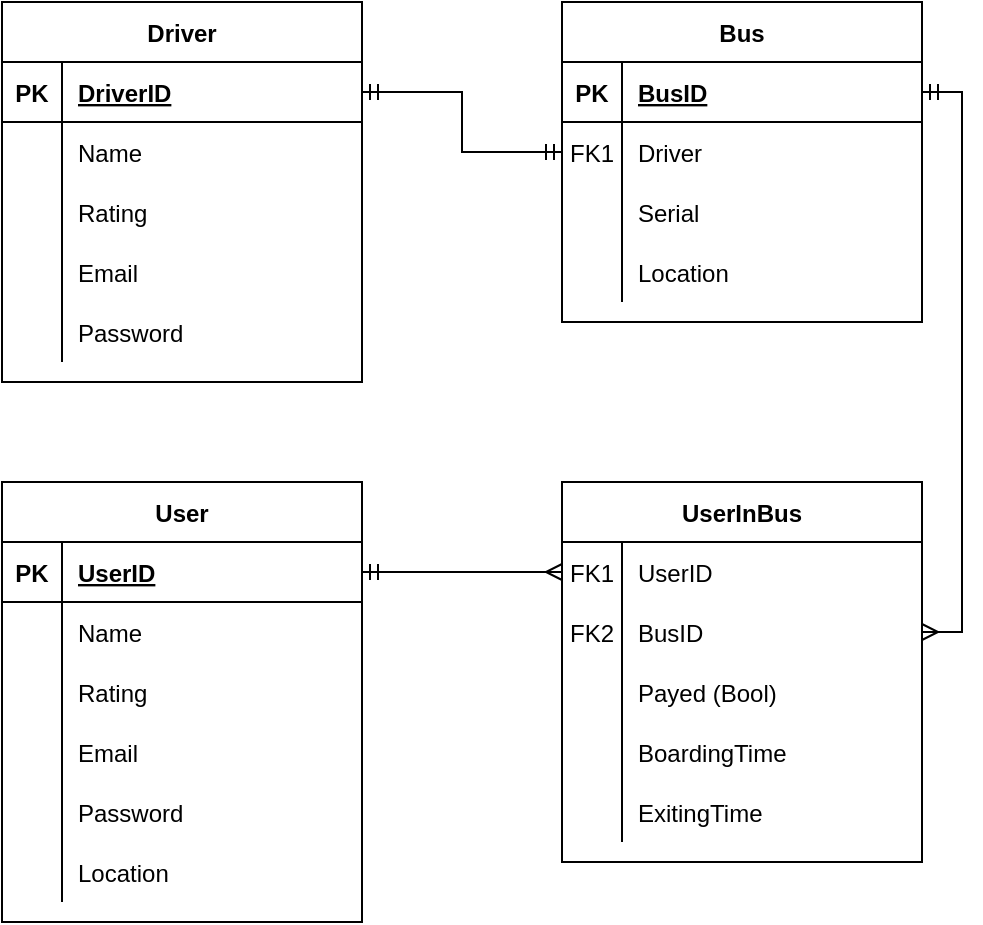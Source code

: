 <mxfile version="14.6.9" type="github">
  <diagram id="R2lEEEUBdFMjLlhIrx00" name="Page-1">
    <mxGraphModel dx="1038" dy="588" grid="1" gridSize="10" guides="1" tooltips="1" connect="1" arrows="1" fold="1" page="1" pageScale="1" pageWidth="850" pageHeight="1100" math="0" shadow="0" extFonts="Permanent Marker^https://fonts.googleapis.com/css?family=Permanent+Marker">
      <root>
        <mxCell id="0" />
        <mxCell id="1" parent="0" />
        <mxCell id="In0uRZwILYeZe1-jtkHv-1" value="User" style="shape=table;startSize=30;container=1;collapsible=1;childLayout=tableLayout;fixedRows=1;rowLines=0;fontStyle=1;align=center;resizeLast=1;" vertex="1" parent="1">
          <mxGeometry x="80" y="320" width="180" height="220" as="geometry" />
        </mxCell>
        <mxCell id="In0uRZwILYeZe1-jtkHv-2" value="" style="shape=partialRectangle;collapsible=0;dropTarget=0;pointerEvents=0;fillColor=none;top=0;left=0;bottom=1;right=0;points=[[0,0.5],[1,0.5]];portConstraint=eastwest;" vertex="1" parent="In0uRZwILYeZe1-jtkHv-1">
          <mxGeometry y="30" width="180" height="30" as="geometry" />
        </mxCell>
        <mxCell id="In0uRZwILYeZe1-jtkHv-3" value="PK" style="shape=partialRectangle;connectable=0;fillColor=none;top=0;left=0;bottom=0;right=0;fontStyle=1;overflow=hidden;" vertex="1" parent="In0uRZwILYeZe1-jtkHv-2">
          <mxGeometry width="30" height="30" as="geometry" />
        </mxCell>
        <mxCell id="In0uRZwILYeZe1-jtkHv-4" value="UserID" style="shape=partialRectangle;connectable=0;fillColor=none;top=0;left=0;bottom=0;right=0;align=left;spacingLeft=6;fontStyle=5;overflow=hidden;" vertex="1" parent="In0uRZwILYeZe1-jtkHv-2">
          <mxGeometry x="30" width="150" height="30" as="geometry" />
        </mxCell>
        <mxCell id="In0uRZwILYeZe1-jtkHv-5" value="" style="shape=partialRectangle;collapsible=0;dropTarget=0;pointerEvents=0;fillColor=none;top=0;left=0;bottom=0;right=0;points=[[0,0.5],[1,0.5]];portConstraint=eastwest;" vertex="1" parent="In0uRZwILYeZe1-jtkHv-1">
          <mxGeometry y="60" width="180" height="30" as="geometry" />
        </mxCell>
        <mxCell id="In0uRZwILYeZe1-jtkHv-6" value="" style="shape=partialRectangle;connectable=0;fillColor=none;top=0;left=0;bottom=0;right=0;editable=1;overflow=hidden;" vertex="1" parent="In0uRZwILYeZe1-jtkHv-5">
          <mxGeometry width="30" height="30" as="geometry" />
        </mxCell>
        <mxCell id="In0uRZwILYeZe1-jtkHv-7" value="Name" style="shape=partialRectangle;connectable=0;fillColor=none;top=0;left=0;bottom=0;right=0;align=left;spacingLeft=6;overflow=hidden;" vertex="1" parent="In0uRZwILYeZe1-jtkHv-5">
          <mxGeometry x="30" width="150" height="30" as="geometry" />
        </mxCell>
        <mxCell id="In0uRZwILYeZe1-jtkHv-8" value="" style="shape=partialRectangle;collapsible=0;dropTarget=0;pointerEvents=0;fillColor=none;top=0;left=0;bottom=0;right=0;points=[[0,0.5],[1,0.5]];portConstraint=eastwest;" vertex="1" parent="In0uRZwILYeZe1-jtkHv-1">
          <mxGeometry y="90" width="180" height="30" as="geometry" />
        </mxCell>
        <mxCell id="In0uRZwILYeZe1-jtkHv-9" value="" style="shape=partialRectangle;connectable=0;fillColor=none;top=0;left=0;bottom=0;right=0;editable=1;overflow=hidden;" vertex="1" parent="In0uRZwILYeZe1-jtkHv-8">
          <mxGeometry width="30" height="30" as="geometry" />
        </mxCell>
        <mxCell id="In0uRZwILYeZe1-jtkHv-10" value="Rating" style="shape=partialRectangle;connectable=0;fillColor=none;top=0;left=0;bottom=0;right=0;align=left;spacingLeft=6;overflow=hidden;" vertex="1" parent="In0uRZwILYeZe1-jtkHv-8">
          <mxGeometry x="30" width="150" height="30" as="geometry" />
        </mxCell>
        <mxCell id="In0uRZwILYeZe1-jtkHv-11" value="" style="shape=partialRectangle;collapsible=0;dropTarget=0;pointerEvents=0;fillColor=none;top=0;left=0;bottom=0;right=0;points=[[0,0.5],[1,0.5]];portConstraint=eastwest;" vertex="1" parent="In0uRZwILYeZe1-jtkHv-1">
          <mxGeometry y="120" width="180" height="30" as="geometry" />
        </mxCell>
        <mxCell id="In0uRZwILYeZe1-jtkHv-12" value="" style="shape=partialRectangle;connectable=0;fillColor=none;top=0;left=0;bottom=0;right=0;editable=1;overflow=hidden;" vertex="1" parent="In0uRZwILYeZe1-jtkHv-11">
          <mxGeometry width="30" height="30" as="geometry" />
        </mxCell>
        <mxCell id="In0uRZwILYeZe1-jtkHv-13" value="Email" style="shape=partialRectangle;connectable=0;fillColor=none;top=0;left=0;bottom=0;right=0;align=left;spacingLeft=6;overflow=hidden;" vertex="1" parent="In0uRZwILYeZe1-jtkHv-11">
          <mxGeometry x="30" width="150" height="30" as="geometry" />
        </mxCell>
        <mxCell id="In0uRZwILYeZe1-jtkHv-20" style="shape=partialRectangle;collapsible=0;dropTarget=0;pointerEvents=0;fillColor=none;top=0;left=0;bottom=0;right=0;points=[[0,0.5],[1,0.5]];portConstraint=eastwest;" vertex="1" parent="In0uRZwILYeZe1-jtkHv-1">
          <mxGeometry y="150" width="180" height="30" as="geometry" />
        </mxCell>
        <mxCell id="In0uRZwILYeZe1-jtkHv-21" style="shape=partialRectangle;connectable=0;fillColor=none;top=0;left=0;bottom=0;right=0;editable=1;overflow=hidden;" vertex="1" parent="In0uRZwILYeZe1-jtkHv-20">
          <mxGeometry width="30" height="30" as="geometry" />
        </mxCell>
        <mxCell id="In0uRZwILYeZe1-jtkHv-22" value="Password" style="shape=partialRectangle;connectable=0;fillColor=none;top=0;left=0;bottom=0;right=0;align=left;spacingLeft=6;overflow=hidden;" vertex="1" parent="In0uRZwILYeZe1-jtkHv-20">
          <mxGeometry x="30" width="150" height="30" as="geometry" />
        </mxCell>
        <mxCell id="In0uRZwILYeZe1-jtkHv-86" style="shape=partialRectangle;collapsible=0;dropTarget=0;pointerEvents=0;fillColor=none;top=0;left=0;bottom=0;right=0;points=[[0,0.5],[1,0.5]];portConstraint=eastwest;" vertex="1" parent="In0uRZwILYeZe1-jtkHv-1">
          <mxGeometry y="180" width="180" height="30" as="geometry" />
        </mxCell>
        <mxCell id="In0uRZwILYeZe1-jtkHv-87" style="shape=partialRectangle;connectable=0;fillColor=none;top=0;left=0;bottom=0;right=0;editable=1;overflow=hidden;" vertex="1" parent="In0uRZwILYeZe1-jtkHv-86">
          <mxGeometry width="30" height="30" as="geometry" />
        </mxCell>
        <mxCell id="In0uRZwILYeZe1-jtkHv-88" value="Location" style="shape=partialRectangle;connectable=0;fillColor=none;top=0;left=0;bottom=0;right=0;align=left;spacingLeft=6;overflow=hidden;" vertex="1" parent="In0uRZwILYeZe1-jtkHv-86">
          <mxGeometry x="30" width="150" height="30" as="geometry" />
        </mxCell>
        <mxCell id="In0uRZwILYeZe1-jtkHv-23" value="Driver" style="shape=table;startSize=30;container=1;collapsible=1;childLayout=tableLayout;fixedRows=1;rowLines=0;fontStyle=1;align=center;resizeLast=1;" vertex="1" parent="1">
          <mxGeometry x="80" y="80" width="180" height="190" as="geometry" />
        </mxCell>
        <mxCell id="In0uRZwILYeZe1-jtkHv-24" value="" style="shape=partialRectangle;collapsible=0;dropTarget=0;pointerEvents=0;fillColor=none;top=0;left=0;bottom=1;right=0;points=[[0,0.5],[1,0.5]];portConstraint=eastwest;" vertex="1" parent="In0uRZwILYeZe1-jtkHv-23">
          <mxGeometry y="30" width="180" height="30" as="geometry" />
        </mxCell>
        <mxCell id="In0uRZwILYeZe1-jtkHv-25" value="PK" style="shape=partialRectangle;connectable=0;fillColor=none;top=0;left=0;bottom=0;right=0;fontStyle=1;overflow=hidden;" vertex="1" parent="In0uRZwILYeZe1-jtkHv-24">
          <mxGeometry width="30" height="30" as="geometry" />
        </mxCell>
        <mxCell id="In0uRZwILYeZe1-jtkHv-26" value="DriverID" style="shape=partialRectangle;connectable=0;fillColor=none;top=0;left=0;bottom=0;right=0;align=left;spacingLeft=6;fontStyle=5;overflow=hidden;" vertex="1" parent="In0uRZwILYeZe1-jtkHv-24">
          <mxGeometry x="30" width="150" height="30" as="geometry" />
        </mxCell>
        <mxCell id="In0uRZwILYeZe1-jtkHv-27" value="" style="shape=partialRectangle;collapsible=0;dropTarget=0;pointerEvents=0;fillColor=none;top=0;left=0;bottom=0;right=0;points=[[0,0.5],[1,0.5]];portConstraint=eastwest;" vertex="1" parent="In0uRZwILYeZe1-jtkHv-23">
          <mxGeometry y="60" width="180" height="30" as="geometry" />
        </mxCell>
        <mxCell id="In0uRZwILYeZe1-jtkHv-28" value="" style="shape=partialRectangle;connectable=0;fillColor=none;top=0;left=0;bottom=0;right=0;editable=1;overflow=hidden;" vertex="1" parent="In0uRZwILYeZe1-jtkHv-27">
          <mxGeometry width="30" height="30" as="geometry" />
        </mxCell>
        <mxCell id="In0uRZwILYeZe1-jtkHv-29" value="Name" style="shape=partialRectangle;connectable=0;fillColor=none;top=0;left=0;bottom=0;right=0;align=left;spacingLeft=6;overflow=hidden;" vertex="1" parent="In0uRZwILYeZe1-jtkHv-27">
          <mxGeometry x="30" width="150" height="30" as="geometry" />
        </mxCell>
        <mxCell id="In0uRZwILYeZe1-jtkHv-30" value="" style="shape=partialRectangle;collapsible=0;dropTarget=0;pointerEvents=0;fillColor=none;top=0;left=0;bottom=0;right=0;points=[[0,0.5],[1,0.5]];portConstraint=eastwest;" vertex="1" parent="In0uRZwILYeZe1-jtkHv-23">
          <mxGeometry y="90" width="180" height="30" as="geometry" />
        </mxCell>
        <mxCell id="In0uRZwILYeZe1-jtkHv-31" value="" style="shape=partialRectangle;connectable=0;fillColor=none;top=0;left=0;bottom=0;right=0;editable=1;overflow=hidden;" vertex="1" parent="In0uRZwILYeZe1-jtkHv-30">
          <mxGeometry width="30" height="30" as="geometry" />
        </mxCell>
        <mxCell id="In0uRZwILYeZe1-jtkHv-32" value="Rating" style="shape=partialRectangle;connectable=0;fillColor=none;top=0;left=0;bottom=0;right=0;align=left;spacingLeft=6;overflow=hidden;" vertex="1" parent="In0uRZwILYeZe1-jtkHv-30">
          <mxGeometry x="30" width="150" height="30" as="geometry" />
        </mxCell>
        <mxCell id="In0uRZwILYeZe1-jtkHv-33" value="" style="shape=partialRectangle;collapsible=0;dropTarget=0;pointerEvents=0;fillColor=none;top=0;left=0;bottom=0;right=0;points=[[0,0.5],[1,0.5]];portConstraint=eastwest;" vertex="1" parent="In0uRZwILYeZe1-jtkHv-23">
          <mxGeometry y="120" width="180" height="30" as="geometry" />
        </mxCell>
        <mxCell id="In0uRZwILYeZe1-jtkHv-34" value="" style="shape=partialRectangle;connectable=0;fillColor=none;top=0;left=0;bottom=0;right=0;editable=1;overflow=hidden;" vertex="1" parent="In0uRZwILYeZe1-jtkHv-33">
          <mxGeometry width="30" height="30" as="geometry" />
        </mxCell>
        <mxCell id="In0uRZwILYeZe1-jtkHv-35" value="Email" style="shape=partialRectangle;connectable=0;fillColor=none;top=0;left=0;bottom=0;right=0;align=left;spacingLeft=6;overflow=hidden;" vertex="1" parent="In0uRZwILYeZe1-jtkHv-33">
          <mxGeometry x="30" width="150" height="30" as="geometry" />
        </mxCell>
        <mxCell id="In0uRZwILYeZe1-jtkHv-36" style="shape=partialRectangle;collapsible=0;dropTarget=0;pointerEvents=0;fillColor=none;top=0;left=0;bottom=0;right=0;points=[[0,0.5],[1,0.5]];portConstraint=eastwest;" vertex="1" parent="In0uRZwILYeZe1-jtkHv-23">
          <mxGeometry y="150" width="180" height="30" as="geometry" />
        </mxCell>
        <mxCell id="In0uRZwILYeZe1-jtkHv-37" style="shape=partialRectangle;connectable=0;fillColor=none;top=0;left=0;bottom=0;right=0;editable=1;overflow=hidden;" vertex="1" parent="In0uRZwILYeZe1-jtkHv-36">
          <mxGeometry width="30" height="30" as="geometry" />
        </mxCell>
        <mxCell id="In0uRZwILYeZe1-jtkHv-38" value="Password" style="shape=partialRectangle;connectable=0;fillColor=none;top=0;left=0;bottom=0;right=0;align=left;spacingLeft=6;overflow=hidden;" vertex="1" parent="In0uRZwILYeZe1-jtkHv-36">
          <mxGeometry x="30" width="150" height="30" as="geometry" />
        </mxCell>
        <mxCell id="In0uRZwILYeZe1-jtkHv-39" value="Bus" style="shape=table;startSize=30;container=1;collapsible=1;childLayout=tableLayout;fixedRows=1;rowLines=0;fontStyle=1;align=center;resizeLast=1;" vertex="1" parent="1">
          <mxGeometry x="360" y="80" width="180" height="160" as="geometry">
            <mxRectangle x="360" y="80" width="50" height="30" as="alternateBounds" />
          </mxGeometry>
        </mxCell>
        <mxCell id="In0uRZwILYeZe1-jtkHv-40" value="" style="shape=partialRectangle;collapsible=0;dropTarget=0;pointerEvents=0;fillColor=none;top=0;left=0;bottom=1;right=0;points=[[0,0.5],[1,0.5]];portConstraint=eastwest;" vertex="1" parent="In0uRZwILYeZe1-jtkHv-39">
          <mxGeometry y="30" width="180" height="30" as="geometry" />
        </mxCell>
        <mxCell id="In0uRZwILYeZe1-jtkHv-41" value="PK" style="shape=partialRectangle;connectable=0;fillColor=none;top=0;left=0;bottom=0;right=0;fontStyle=1;overflow=hidden;" vertex="1" parent="In0uRZwILYeZe1-jtkHv-40">
          <mxGeometry width="30" height="30" as="geometry" />
        </mxCell>
        <mxCell id="In0uRZwILYeZe1-jtkHv-42" value="BusID" style="shape=partialRectangle;connectable=0;fillColor=none;top=0;left=0;bottom=0;right=0;align=left;spacingLeft=6;fontStyle=5;overflow=hidden;" vertex="1" parent="In0uRZwILYeZe1-jtkHv-40">
          <mxGeometry x="30" width="150" height="30" as="geometry" />
        </mxCell>
        <mxCell id="In0uRZwILYeZe1-jtkHv-46" value="" style="shape=partialRectangle;collapsible=0;dropTarget=0;pointerEvents=0;fillColor=none;top=0;left=0;bottom=0;right=0;points=[[0,0.5],[1,0.5]];portConstraint=eastwest;" vertex="1" parent="In0uRZwILYeZe1-jtkHv-39">
          <mxGeometry y="60" width="180" height="30" as="geometry" />
        </mxCell>
        <mxCell id="In0uRZwILYeZe1-jtkHv-47" value="FK1" style="shape=partialRectangle;connectable=0;fillColor=none;top=0;left=0;bottom=0;right=0;editable=1;overflow=hidden;" vertex="1" parent="In0uRZwILYeZe1-jtkHv-46">
          <mxGeometry width="30" height="30" as="geometry" />
        </mxCell>
        <mxCell id="In0uRZwILYeZe1-jtkHv-48" value="Driver" style="shape=partialRectangle;connectable=0;fillColor=none;top=0;left=0;bottom=0;right=0;align=left;spacingLeft=6;overflow=hidden;" vertex="1" parent="In0uRZwILYeZe1-jtkHv-46">
          <mxGeometry x="30" width="150" height="30" as="geometry" />
        </mxCell>
        <mxCell id="In0uRZwILYeZe1-jtkHv-43" value="" style="shape=partialRectangle;collapsible=0;dropTarget=0;pointerEvents=0;fillColor=none;top=0;left=0;bottom=0;right=0;points=[[0,0.5],[1,0.5]];portConstraint=eastwest;" vertex="1" parent="In0uRZwILYeZe1-jtkHv-39">
          <mxGeometry y="90" width="180" height="30" as="geometry" />
        </mxCell>
        <mxCell id="In0uRZwILYeZe1-jtkHv-44" value="" style="shape=partialRectangle;connectable=0;fillColor=none;top=0;left=0;bottom=0;right=0;editable=1;overflow=hidden;" vertex="1" parent="In0uRZwILYeZe1-jtkHv-43">
          <mxGeometry width="30" height="30" as="geometry" />
        </mxCell>
        <mxCell id="In0uRZwILYeZe1-jtkHv-45" value="Serial" style="shape=partialRectangle;connectable=0;fillColor=none;top=0;left=0;bottom=0;right=0;align=left;spacingLeft=6;overflow=hidden;" vertex="1" parent="In0uRZwILYeZe1-jtkHv-43">
          <mxGeometry x="30" width="150" height="30" as="geometry" />
        </mxCell>
        <mxCell id="In0uRZwILYeZe1-jtkHv-83" style="shape=partialRectangle;collapsible=0;dropTarget=0;pointerEvents=0;fillColor=none;top=0;left=0;bottom=0;right=0;points=[[0,0.5],[1,0.5]];portConstraint=eastwest;" vertex="1" parent="In0uRZwILYeZe1-jtkHv-39">
          <mxGeometry y="120" width="180" height="30" as="geometry" />
        </mxCell>
        <mxCell id="In0uRZwILYeZe1-jtkHv-84" style="shape=partialRectangle;connectable=0;fillColor=none;top=0;left=0;bottom=0;right=0;editable=1;overflow=hidden;" vertex="1" parent="In0uRZwILYeZe1-jtkHv-83">
          <mxGeometry width="30" height="30" as="geometry" />
        </mxCell>
        <mxCell id="In0uRZwILYeZe1-jtkHv-85" value="Location" style="shape=partialRectangle;connectable=0;fillColor=none;top=0;left=0;bottom=0;right=0;align=left;spacingLeft=6;overflow=hidden;" vertex="1" parent="In0uRZwILYeZe1-jtkHv-83">
          <mxGeometry x="30" width="150" height="30" as="geometry" />
        </mxCell>
        <mxCell id="In0uRZwILYeZe1-jtkHv-52" style="rounded=0;orthogonalLoop=1;jettySize=auto;html=1;exitX=0;exitY=0.5;exitDx=0;exitDy=0;entryX=1;entryY=0.5;entryDx=0;entryDy=0;edgeStyle=orthogonalEdgeStyle;endArrow=ERmandOne;endFill=0;startArrow=ERmandOne;startFill=0;" edge="1" parent="1" source="In0uRZwILYeZe1-jtkHv-46" target="In0uRZwILYeZe1-jtkHv-24">
          <mxGeometry relative="1" as="geometry" />
        </mxCell>
        <mxCell id="In0uRZwILYeZe1-jtkHv-59" value="UserInBus" style="shape=table;startSize=30;container=1;collapsible=1;childLayout=tableLayout;fixedRows=1;rowLines=0;fontStyle=1;align=center;resizeLast=1;" vertex="1" parent="1">
          <mxGeometry x="360" y="320" width="180" height="190" as="geometry" />
        </mxCell>
        <mxCell id="In0uRZwILYeZe1-jtkHv-63" value="" style="shape=partialRectangle;collapsible=0;dropTarget=0;pointerEvents=0;fillColor=none;top=0;left=0;bottom=0;right=0;points=[[0,0.5],[1,0.5]];portConstraint=eastwest;" vertex="1" parent="In0uRZwILYeZe1-jtkHv-59">
          <mxGeometry y="30" width="180" height="30" as="geometry" />
        </mxCell>
        <mxCell id="In0uRZwILYeZe1-jtkHv-64" value="FK1" style="shape=partialRectangle;connectable=0;fillColor=none;top=0;left=0;bottom=0;right=0;editable=1;overflow=hidden;" vertex="1" parent="In0uRZwILYeZe1-jtkHv-63">
          <mxGeometry width="30" height="30" as="geometry" />
        </mxCell>
        <mxCell id="In0uRZwILYeZe1-jtkHv-65" value="UserID" style="shape=partialRectangle;connectable=0;fillColor=none;top=0;left=0;bottom=0;right=0;align=left;spacingLeft=6;overflow=hidden;" vertex="1" parent="In0uRZwILYeZe1-jtkHv-63">
          <mxGeometry x="30" width="150" height="30" as="geometry" />
        </mxCell>
        <mxCell id="In0uRZwILYeZe1-jtkHv-66" value="" style="shape=partialRectangle;collapsible=0;dropTarget=0;pointerEvents=0;fillColor=none;top=0;left=0;bottom=0;right=0;points=[[0,0.5],[1,0.5]];portConstraint=eastwest;" vertex="1" parent="In0uRZwILYeZe1-jtkHv-59">
          <mxGeometry y="60" width="180" height="30" as="geometry" />
        </mxCell>
        <mxCell id="In0uRZwILYeZe1-jtkHv-67" value="FK2" style="shape=partialRectangle;connectable=0;fillColor=none;top=0;left=0;bottom=0;right=0;editable=1;overflow=hidden;" vertex="1" parent="In0uRZwILYeZe1-jtkHv-66">
          <mxGeometry width="30" height="30" as="geometry" />
        </mxCell>
        <mxCell id="In0uRZwILYeZe1-jtkHv-68" value="BusID" style="shape=partialRectangle;connectable=0;fillColor=none;top=0;left=0;bottom=0;right=0;align=left;spacingLeft=6;overflow=hidden;" vertex="1" parent="In0uRZwILYeZe1-jtkHv-66">
          <mxGeometry x="30" width="150" height="30" as="geometry" />
        </mxCell>
        <mxCell id="In0uRZwILYeZe1-jtkHv-69" value="" style="shape=partialRectangle;collapsible=0;dropTarget=0;pointerEvents=0;fillColor=none;top=0;left=0;bottom=0;right=0;points=[[0,0.5],[1,0.5]];portConstraint=eastwest;" vertex="1" parent="In0uRZwILYeZe1-jtkHv-59">
          <mxGeometry y="90" width="180" height="30" as="geometry" />
        </mxCell>
        <mxCell id="In0uRZwILYeZe1-jtkHv-70" value="" style="shape=partialRectangle;connectable=0;fillColor=none;top=0;left=0;bottom=0;right=0;editable=1;overflow=hidden;" vertex="1" parent="In0uRZwILYeZe1-jtkHv-69">
          <mxGeometry width="30" height="30" as="geometry" />
        </mxCell>
        <mxCell id="In0uRZwILYeZe1-jtkHv-71" value="Payed (Bool)" style="shape=partialRectangle;connectable=0;fillColor=none;top=0;left=0;bottom=0;right=0;align=left;spacingLeft=6;overflow=hidden;" vertex="1" parent="In0uRZwILYeZe1-jtkHv-69">
          <mxGeometry x="30" width="150" height="30" as="geometry" />
        </mxCell>
        <mxCell id="In0uRZwILYeZe1-jtkHv-75" style="shape=partialRectangle;collapsible=0;dropTarget=0;pointerEvents=0;fillColor=none;top=0;left=0;bottom=0;right=0;points=[[0,0.5],[1,0.5]];portConstraint=eastwest;" vertex="1" parent="In0uRZwILYeZe1-jtkHv-59">
          <mxGeometry y="120" width="180" height="30" as="geometry" />
        </mxCell>
        <mxCell id="In0uRZwILYeZe1-jtkHv-76" style="shape=partialRectangle;connectable=0;fillColor=none;top=0;left=0;bottom=0;right=0;editable=1;overflow=hidden;" vertex="1" parent="In0uRZwILYeZe1-jtkHv-75">
          <mxGeometry width="30" height="30" as="geometry" />
        </mxCell>
        <mxCell id="In0uRZwILYeZe1-jtkHv-77" value="BoardingTime" style="shape=partialRectangle;connectable=0;fillColor=none;top=0;left=0;bottom=0;right=0;align=left;spacingLeft=6;overflow=hidden;" vertex="1" parent="In0uRZwILYeZe1-jtkHv-75">
          <mxGeometry x="30" width="150" height="30" as="geometry" />
        </mxCell>
        <mxCell id="In0uRZwILYeZe1-jtkHv-72" style="shape=partialRectangle;collapsible=0;dropTarget=0;pointerEvents=0;fillColor=none;top=0;left=0;bottom=0;right=0;points=[[0,0.5],[1,0.5]];portConstraint=eastwest;" vertex="1" parent="In0uRZwILYeZe1-jtkHv-59">
          <mxGeometry y="150" width="180" height="30" as="geometry" />
        </mxCell>
        <mxCell id="In0uRZwILYeZe1-jtkHv-73" style="shape=partialRectangle;connectable=0;fillColor=none;top=0;left=0;bottom=0;right=0;editable=1;overflow=hidden;" vertex="1" parent="In0uRZwILYeZe1-jtkHv-72">
          <mxGeometry width="30" height="30" as="geometry" />
        </mxCell>
        <mxCell id="In0uRZwILYeZe1-jtkHv-74" value="ExitingTime" style="shape=partialRectangle;connectable=0;fillColor=none;top=0;left=0;bottom=0;right=0;align=left;spacingLeft=6;overflow=hidden;" vertex="1" parent="In0uRZwILYeZe1-jtkHv-72">
          <mxGeometry x="30" width="150" height="30" as="geometry" />
        </mxCell>
        <mxCell id="In0uRZwILYeZe1-jtkHv-78" style="edgeStyle=orthogonalEdgeStyle;rounded=0;orthogonalLoop=1;jettySize=auto;html=1;exitX=0;exitY=0.5;exitDx=0;exitDy=0;entryX=1;entryY=0.5;entryDx=0;entryDy=0;startArrow=ERmany;startFill=0;endArrow=ERmandOne;endFill=0;" edge="1" parent="1" source="In0uRZwILYeZe1-jtkHv-63" target="In0uRZwILYeZe1-jtkHv-2">
          <mxGeometry relative="1" as="geometry" />
        </mxCell>
        <mxCell id="In0uRZwILYeZe1-jtkHv-82" style="edgeStyle=orthogonalEdgeStyle;rounded=0;orthogonalLoop=1;jettySize=auto;html=1;exitX=1;exitY=0.5;exitDx=0;exitDy=0;entryX=1;entryY=0.5;entryDx=0;entryDy=0;startArrow=ERmany;startFill=0;endArrow=ERmandOne;endFill=0;" edge="1" parent="1" source="In0uRZwILYeZe1-jtkHv-66" target="In0uRZwILYeZe1-jtkHv-40">
          <mxGeometry relative="1" as="geometry" />
        </mxCell>
      </root>
    </mxGraphModel>
  </diagram>
</mxfile>
